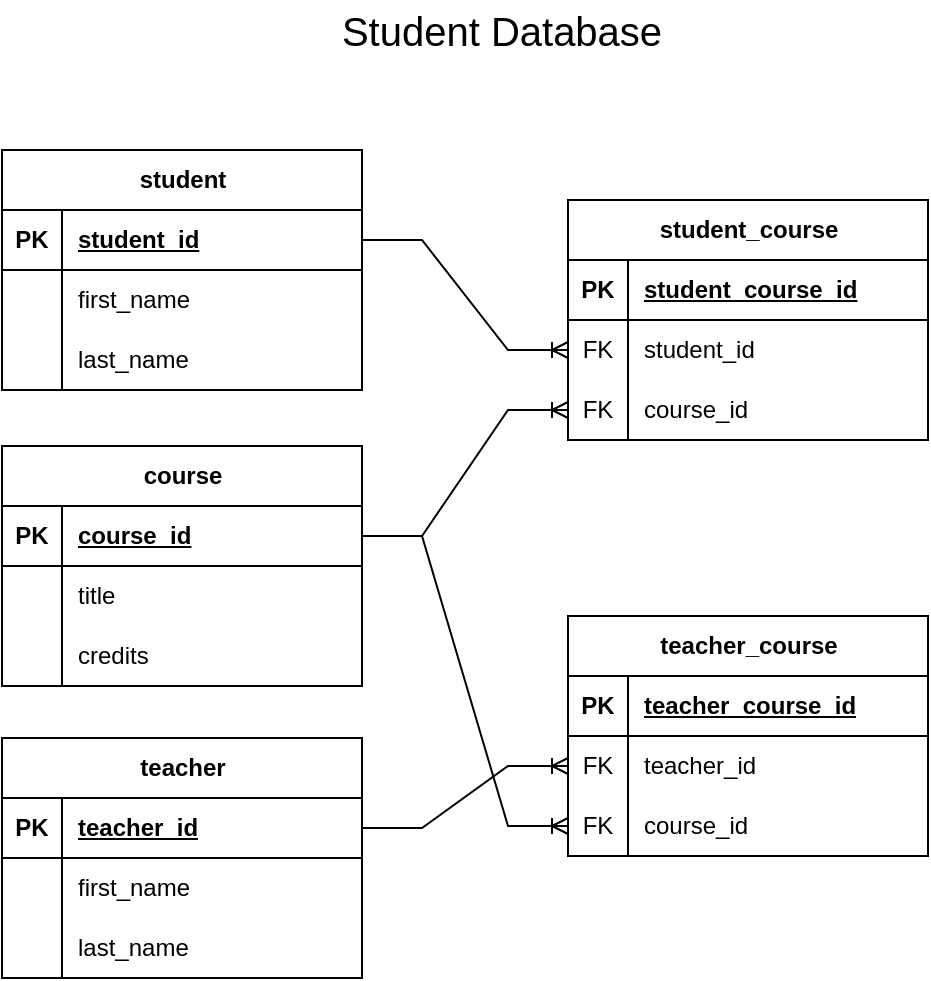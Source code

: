 <mxfile version="24.8.4">
  <diagram name="Page-1" id="oJuRdgLK9kwGgieyh60N">
    <mxGraphModel dx="1101" dy="558" grid="0" gridSize="10" guides="1" tooltips="1" connect="1" arrows="1" fold="1" page="1" pageScale="1" pageWidth="850" pageHeight="1100" math="0" shadow="0">
      <root>
        <mxCell id="0" />
        <mxCell id="1" parent="0" />
        <mxCell id="v5pA_OX_D55De9o9MxzK-1" value="student" style="shape=table;startSize=30;container=1;collapsible=1;childLayout=tableLayout;fixedRows=1;rowLines=0;fontStyle=1;align=center;resizeLast=1;html=1;fillColor=none;" vertex="1" parent="1">
          <mxGeometry x="197" y="101" width="180" height="120" as="geometry" />
        </mxCell>
        <mxCell id="v5pA_OX_D55De9o9MxzK-2" value="" style="shape=tableRow;horizontal=0;startSize=0;swimlaneHead=0;swimlaneBody=0;fillColor=none;collapsible=0;dropTarget=0;points=[[0,0.5],[1,0.5]];portConstraint=eastwest;top=0;left=0;right=0;bottom=1;" vertex="1" parent="v5pA_OX_D55De9o9MxzK-1">
          <mxGeometry y="30" width="180" height="30" as="geometry" />
        </mxCell>
        <mxCell id="v5pA_OX_D55De9o9MxzK-3" value="PK" style="shape=partialRectangle;connectable=0;fillColor=none;top=0;left=0;bottom=0;right=0;fontStyle=1;overflow=hidden;whiteSpace=wrap;html=1;" vertex="1" parent="v5pA_OX_D55De9o9MxzK-2">
          <mxGeometry width="30" height="30" as="geometry">
            <mxRectangle width="30" height="30" as="alternateBounds" />
          </mxGeometry>
        </mxCell>
        <mxCell id="v5pA_OX_D55De9o9MxzK-4" value="student_id" style="shape=partialRectangle;connectable=0;fillColor=none;top=0;left=0;bottom=0;right=0;align=left;spacingLeft=6;fontStyle=5;overflow=hidden;whiteSpace=wrap;html=1;" vertex="1" parent="v5pA_OX_D55De9o9MxzK-2">
          <mxGeometry x="30" width="150" height="30" as="geometry">
            <mxRectangle width="150" height="30" as="alternateBounds" />
          </mxGeometry>
        </mxCell>
        <mxCell id="v5pA_OX_D55De9o9MxzK-5" value="" style="shape=tableRow;horizontal=0;startSize=0;swimlaneHead=0;swimlaneBody=0;fillColor=none;collapsible=0;dropTarget=0;points=[[0,0.5],[1,0.5]];portConstraint=eastwest;top=0;left=0;right=0;bottom=0;" vertex="1" parent="v5pA_OX_D55De9o9MxzK-1">
          <mxGeometry y="60" width="180" height="30" as="geometry" />
        </mxCell>
        <mxCell id="v5pA_OX_D55De9o9MxzK-6" value="" style="shape=partialRectangle;connectable=0;fillColor=none;top=0;left=0;bottom=0;right=0;editable=1;overflow=hidden;whiteSpace=wrap;html=1;" vertex="1" parent="v5pA_OX_D55De9o9MxzK-5">
          <mxGeometry width="30" height="30" as="geometry">
            <mxRectangle width="30" height="30" as="alternateBounds" />
          </mxGeometry>
        </mxCell>
        <mxCell id="v5pA_OX_D55De9o9MxzK-7" value="first_name" style="shape=partialRectangle;connectable=0;fillColor=none;top=0;left=0;bottom=0;right=0;align=left;spacingLeft=6;overflow=hidden;whiteSpace=wrap;html=1;" vertex="1" parent="v5pA_OX_D55De9o9MxzK-5">
          <mxGeometry x="30" width="150" height="30" as="geometry">
            <mxRectangle width="150" height="30" as="alternateBounds" />
          </mxGeometry>
        </mxCell>
        <mxCell id="v5pA_OX_D55De9o9MxzK-8" value="" style="shape=tableRow;horizontal=0;startSize=0;swimlaneHead=0;swimlaneBody=0;fillColor=none;collapsible=0;dropTarget=0;points=[[0,0.5],[1,0.5]];portConstraint=eastwest;top=0;left=0;right=0;bottom=0;" vertex="1" parent="v5pA_OX_D55De9o9MxzK-1">
          <mxGeometry y="90" width="180" height="30" as="geometry" />
        </mxCell>
        <mxCell id="v5pA_OX_D55De9o9MxzK-9" value="" style="shape=partialRectangle;connectable=0;fillColor=none;top=0;left=0;bottom=0;right=0;editable=1;overflow=hidden;whiteSpace=wrap;html=1;" vertex="1" parent="v5pA_OX_D55De9o9MxzK-8">
          <mxGeometry width="30" height="30" as="geometry">
            <mxRectangle width="30" height="30" as="alternateBounds" />
          </mxGeometry>
        </mxCell>
        <mxCell id="v5pA_OX_D55De9o9MxzK-10" value="last_name" style="shape=partialRectangle;connectable=0;fillColor=none;top=0;left=0;bottom=0;right=0;align=left;spacingLeft=6;overflow=hidden;whiteSpace=wrap;html=1;" vertex="1" parent="v5pA_OX_D55De9o9MxzK-8">
          <mxGeometry x="30" width="150" height="30" as="geometry">
            <mxRectangle width="150" height="30" as="alternateBounds" />
          </mxGeometry>
        </mxCell>
        <mxCell id="v5pA_OX_D55De9o9MxzK-14" value="Student Database" style="text;html=1;align=center;verticalAlign=middle;whiteSpace=wrap;rounded=0;fontSize=20;" vertex="1" parent="1">
          <mxGeometry x="357" y="26" width="180" height="30" as="geometry" />
        </mxCell>
        <mxCell id="v5pA_OX_D55De9o9MxzK-15" value="teacher" style="shape=table;startSize=30;container=1;collapsible=1;childLayout=tableLayout;fixedRows=1;rowLines=0;fontStyle=1;align=center;resizeLast=1;html=1;fillColor=none;" vertex="1" parent="1">
          <mxGeometry x="197" y="395" width="180" height="120" as="geometry" />
        </mxCell>
        <mxCell id="v5pA_OX_D55De9o9MxzK-16" value="" style="shape=tableRow;horizontal=0;startSize=0;swimlaneHead=0;swimlaneBody=0;fillColor=none;collapsible=0;dropTarget=0;points=[[0,0.5],[1,0.5]];portConstraint=eastwest;top=0;left=0;right=0;bottom=1;" vertex="1" parent="v5pA_OX_D55De9o9MxzK-15">
          <mxGeometry y="30" width="180" height="30" as="geometry" />
        </mxCell>
        <mxCell id="v5pA_OX_D55De9o9MxzK-17" value="PK" style="shape=partialRectangle;connectable=0;fillColor=none;top=0;left=0;bottom=0;right=0;fontStyle=1;overflow=hidden;whiteSpace=wrap;html=1;" vertex="1" parent="v5pA_OX_D55De9o9MxzK-16">
          <mxGeometry width="30" height="30" as="geometry">
            <mxRectangle width="30" height="30" as="alternateBounds" />
          </mxGeometry>
        </mxCell>
        <mxCell id="v5pA_OX_D55De9o9MxzK-18" value="teacher_id" style="shape=partialRectangle;connectable=0;fillColor=none;top=0;left=0;bottom=0;right=0;align=left;spacingLeft=6;fontStyle=5;overflow=hidden;whiteSpace=wrap;html=1;" vertex="1" parent="v5pA_OX_D55De9o9MxzK-16">
          <mxGeometry x="30" width="150" height="30" as="geometry">
            <mxRectangle width="150" height="30" as="alternateBounds" />
          </mxGeometry>
        </mxCell>
        <mxCell id="v5pA_OX_D55De9o9MxzK-19" value="" style="shape=tableRow;horizontal=0;startSize=0;swimlaneHead=0;swimlaneBody=0;fillColor=none;collapsible=0;dropTarget=0;points=[[0,0.5],[1,0.5]];portConstraint=eastwest;top=0;left=0;right=0;bottom=0;" vertex="1" parent="v5pA_OX_D55De9o9MxzK-15">
          <mxGeometry y="60" width="180" height="30" as="geometry" />
        </mxCell>
        <mxCell id="v5pA_OX_D55De9o9MxzK-20" value="" style="shape=partialRectangle;connectable=0;fillColor=none;top=0;left=0;bottom=0;right=0;editable=1;overflow=hidden;whiteSpace=wrap;html=1;" vertex="1" parent="v5pA_OX_D55De9o9MxzK-19">
          <mxGeometry width="30" height="30" as="geometry">
            <mxRectangle width="30" height="30" as="alternateBounds" />
          </mxGeometry>
        </mxCell>
        <mxCell id="v5pA_OX_D55De9o9MxzK-21" value="first_name" style="shape=partialRectangle;connectable=0;fillColor=none;top=0;left=0;bottom=0;right=0;align=left;spacingLeft=6;overflow=hidden;whiteSpace=wrap;html=1;" vertex="1" parent="v5pA_OX_D55De9o9MxzK-19">
          <mxGeometry x="30" width="150" height="30" as="geometry">
            <mxRectangle width="150" height="30" as="alternateBounds" />
          </mxGeometry>
        </mxCell>
        <mxCell id="v5pA_OX_D55De9o9MxzK-22" value="" style="shape=tableRow;horizontal=0;startSize=0;swimlaneHead=0;swimlaneBody=0;fillColor=none;collapsible=0;dropTarget=0;points=[[0,0.5],[1,0.5]];portConstraint=eastwest;top=0;left=0;right=0;bottom=0;" vertex="1" parent="v5pA_OX_D55De9o9MxzK-15">
          <mxGeometry y="90" width="180" height="30" as="geometry" />
        </mxCell>
        <mxCell id="v5pA_OX_D55De9o9MxzK-23" value="" style="shape=partialRectangle;connectable=0;fillColor=none;top=0;left=0;bottom=0;right=0;editable=1;overflow=hidden;whiteSpace=wrap;html=1;" vertex="1" parent="v5pA_OX_D55De9o9MxzK-22">
          <mxGeometry width="30" height="30" as="geometry">
            <mxRectangle width="30" height="30" as="alternateBounds" />
          </mxGeometry>
        </mxCell>
        <mxCell id="v5pA_OX_D55De9o9MxzK-24" value="last_name" style="shape=partialRectangle;connectable=0;fillColor=none;top=0;left=0;bottom=0;right=0;align=left;spacingLeft=6;overflow=hidden;whiteSpace=wrap;html=1;" vertex="1" parent="v5pA_OX_D55De9o9MxzK-22">
          <mxGeometry x="30" width="150" height="30" as="geometry">
            <mxRectangle width="150" height="30" as="alternateBounds" />
          </mxGeometry>
        </mxCell>
        <mxCell id="v5pA_OX_D55De9o9MxzK-28" value="course" style="shape=table;startSize=30;container=1;collapsible=1;childLayout=tableLayout;fixedRows=1;rowLines=0;fontStyle=1;align=center;resizeLast=1;html=1;fillColor=none;" vertex="1" parent="1">
          <mxGeometry x="197" y="249" width="180" height="120" as="geometry" />
        </mxCell>
        <mxCell id="v5pA_OX_D55De9o9MxzK-29" value="" style="shape=tableRow;horizontal=0;startSize=0;swimlaneHead=0;swimlaneBody=0;fillColor=none;collapsible=0;dropTarget=0;points=[[0,0.5],[1,0.5]];portConstraint=eastwest;top=0;left=0;right=0;bottom=1;" vertex="1" parent="v5pA_OX_D55De9o9MxzK-28">
          <mxGeometry y="30" width="180" height="30" as="geometry" />
        </mxCell>
        <mxCell id="v5pA_OX_D55De9o9MxzK-30" value="PK" style="shape=partialRectangle;connectable=0;fillColor=none;top=0;left=0;bottom=0;right=0;fontStyle=1;overflow=hidden;whiteSpace=wrap;html=1;" vertex="1" parent="v5pA_OX_D55De9o9MxzK-29">
          <mxGeometry width="30" height="30" as="geometry">
            <mxRectangle width="30" height="30" as="alternateBounds" />
          </mxGeometry>
        </mxCell>
        <mxCell id="v5pA_OX_D55De9o9MxzK-31" value="course_id" style="shape=partialRectangle;connectable=0;fillColor=none;top=0;left=0;bottom=0;right=0;align=left;spacingLeft=6;fontStyle=5;overflow=hidden;whiteSpace=wrap;html=1;" vertex="1" parent="v5pA_OX_D55De9o9MxzK-29">
          <mxGeometry x="30" width="150" height="30" as="geometry">
            <mxRectangle width="150" height="30" as="alternateBounds" />
          </mxGeometry>
        </mxCell>
        <mxCell id="v5pA_OX_D55De9o9MxzK-32" value="" style="shape=tableRow;horizontal=0;startSize=0;swimlaneHead=0;swimlaneBody=0;fillColor=none;collapsible=0;dropTarget=0;points=[[0,0.5],[1,0.5]];portConstraint=eastwest;top=0;left=0;right=0;bottom=0;" vertex="1" parent="v5pA_OX_D55De9o9MxzK-28">
          <mxGeometry y="60" width="180" height="30" as="geometry" />
        </mxCell>
        <mxCell id="v5pA_OX_D55De9o9MxzK-33" value="" style="shape=partialRectangle;connectable=0;fillColor=none;top=0;left=0;bottom=0;right=0;editable=1;overflow=hidden;whiteSpace=wrap;html=1;" vertex="1" parent="v5pA_OX_D55De9o9MxzK-32">
          <mxGeometry width="30" height="30" as="geometry">
            <mxRectangle width="30" height="30" as="alternateBounds" />
          </mxGeometry>
        </mxCell>
        <mxCell id="v5pA_OX_D55De9o9MxzK-34" value="title" style="shape=partialRectangle;connectable=0;fillColor=none;top=0;left=0;bottom=0;right=0;align=left;spacingLeft=6;overflow=hidden;whiteSpace=wrap;html=1;" vertex="1" parent="v5pA_OX_D55De9o9MxzK-32">
          <mxGeometry x="30" width="150" height="30" as="geometry">
            <mxRectangle width="150" height="30" as="alternateBounds" />
          </mxGeometry>
        </mxCell>
        <mxCell id="v5pA_OX_D55De9o9MxzK-35" value="" style="shape=tableRow;horizontal=0;startSize=0;swimlaneHead=0;swimlaneBody=0;fillColor=none;collapsible=0;dropTarget=0;points=[[0,0.5],[1,0.5]];portConstraint=eastwest;top=0;left=0;right=0;bottom=0;" vertex="1" parent="v5pA_OX_D55De9o9MxzK-28">
          <mxGeometry y="90" width="180" height="30" as="geometry" />
        </mxCell>
        <mxCell id="v5pA_OX_D55De9o9MxzK-36" value="" style="shape=partialRectangle;connectable=0;fillColor=none;top=0;left=0;bottom=0;right=0;editable=1;overflow=hidden;whiteSpace=wrap;html=1;" vertex="1" parent="v5pA_OX_D55De9o9MxzK-35">
          <mxGeometry width="30" height="30" as="geometry">
            <mxRectangle width="30" height="30" as="alternateBounds" />
          </mxGeometry>
        </mxCell>
        <mxCell id="v5pA_OX_D55De9o9MxzK-37" value="credits" style="shape=partialRectangle;connectable=0;fillColor=none;top=0;left=0;bottom=0;right=0;align=left;spacingLeft=6;overflow=hidden;whiteSpace=wrap;html=1;" vertex="1" parent="v5pA_OX_D55De9o9MxzK-35">
          <mxGeometry x="30" width="150" height="30" as="geometry">
            <mxRectangle width="150" height="30" as="alternateBounds" />
          </mxGeometry>
        </mxCell>
        <mxCell id="v5pA_OX_D55De9o9MxzK-41" value="student_course" style="shape=table;startSize=30;container=1;collapsible=1;childLayout=tableLayout;fixedRows=1;rowLines=0;fontStyle=1;align=center;resizeLast=1;html=1;fillColor=none;" vertex="1" parent="1">
          <mxGeometry x="480" y="126" width="180" height="120" as="geometry" />
        </mxCell>
        <mxCell id="v5pA_OX_D55De9o9MxzK-42" value="" style="shape=tableRow;horizontal=0;startSize=0;swimlaneHead=0;swimlaneBody=0;fillColor=none;collapsible=0;dropTarget=0;points=[[0,0.5],[1,0.5]];portConstraint=eastwest;top=0;left=0;right=0;bottom=1;" vertex="1" parent="v5pA_OX_D55De9o9MxzK-41">
          <mxGeometry y="30" width="180" height="30" as="geometry" />
        </mxCell>
        <mxCell id="v5pA_OX_D55De9o9MxzK-43" value="PK" style="shape=partialRectangle;connectable=0;fillColor=none;top=0;left=0;bottom=0;right=0;fontStyle=1;overflow=hidden;whiteSpace=wrap;html=1;" vertex="1" parent="v5pA_OX_D55De9o9MxzK-42">
          <mxGeometry width="30" height="30" as="geometry">
            <mxRectangle width="30" height="30" as="alternateBounds" />
          </mxGeometry>
        </mxCell>
        <mxCell id="v5pA_OX_D55De9o9MxzK-44" value="student_course_id" style="shape=partialRectangle;connectable=0;fillColor=none;top=0;left=0;bottom=0;right=0;align=left;spacingLeft=6;fontStyle=5;overflow=hidden;whiteSpace=wrap;html=1;" vertex="1" parent="v5pA_OX_D55De9o9MxzK-42">
          <mxGeometry x="30" width="150" height="30" as="geometry">
            <mxRectangle width="150" height="30" as="alternateBounds" />
          </mxGeometry>
        </mxCell>
        <mxCell id="v5pA_OX_D55De9o9MxzK-45" value="" style="shape=tableRow;horizontal=0;startSize=0;swimlaneHead=0;swimlaneBody=0;fillColor=none;collapsible=0;dropTarget=0;points=[[0,0.5],[1,0.5]];portConstraint=eastwest;top=0;left=0;right=0;bottom=0;" vertex="1" parent="v5pA_OX_D55De9o9MxzK-41">
          <mxGeometry y="60" width="180" height="30" as="geometry" />
        </mxCell>
        <mxCell id="v5pA_OX_D55De9o9MxzK-46" value="FK" style="shape=partialRectangle;connectable=0;fillColor=none;top=0;left=0;bottom=0;right=0;editable=1;overflow=hidden;whiteSpace=wrap;html=1;" vertex="1" parent="v5pA_OX_D55De9o9MxzK-45">
          <mxGeometry width="30" height="30" as="geometry">
            <mxRectangle width="30" height="30" as="alternateBounds" />
          </mxGeometry>
        </mxCell>
        <mxCell id="v5pA_OX_D55De9o9MxzK-47" value="student_id" style="shape=partialRectangle;connectable=0;fillColor=none;top=0;left=0;bottom=0;right=0;align=left;spacingLeft=6;overflow=hidden;whiteSpace=wrap;html=1;" vertex="1" parent="v5pA_OX_D55De9o9MxzK-45">
          <mxGeometry x="30" width="150" height="30" as="geometry">
            <mxRectangle width="150" height="30" as="alternateBounds" />
          </mxGeometry>
        </mxCell>
        <mxCell id="v5pA_OX_D55De9o9MxzK-48" value="" style="shape=tableRow;horizontal=0;startSize=0;swimlaneHead=0;swimlaneBody=0;fillColor=none;collapsible=0;dropTarget=0;points=[[0,0.5],[1,0.5]];portConstraint=eastwest;top=0;left=0;right=0;bottom=0;" vertex="1" parent="v5pA_OX_D55De9o9MxzK-41">
          <mxGeometry y="90" width="180" height="30" as="geometry" />
        </mxCell>
        <mxCell id="v5pA_OX_D55De9o9MxzK-49" value="FK" style="shape=partialRectangle;connectable=0;fillColor=none;top=0;left=0;bottom=0;right=0;editable=1;overflow=hidden;whiteSpace=wrap;html=1;" vertex="1" parent="v5pA_OX_D55De9o9MxzK-48">
          <mxGeometry width="30" height="30" as="geometry">
            <mxRectangle width="30" height="30" as="alternateBounds" />
          </mxGeometry>
        </mxCell>
        <mxCell id="v5pA_OX_D55De9o9MxzK-50" value="course_id" style="shape=partialRectangle;connectable=0;fillColor=none;top=0;left=0;bottom=0;right=0;align=left;spacingLeft=6;overflow=hidden;whiteSpace=wrap;html=1;" vertex="1" parent="v5pA_OX_D55De9o9MxzK-48">
          <mxGeometry x="30" width="150" height="30" as="geometry">
            <mxRectangle width="150" height="30" as="alternateBounds" />
          </mxGeometry>
        </mxCell>
        <mxCell id="v5pA_OX_D55De9o9MxzK-54" value="teacher_course" style="shape=table;startSize=30;container=1;collapsible=1;childLayout=tableLayout;fixedRows=1;rowLines=0;fontStyle=1;align=center;resizeLast=1;html=1;fillColor=none;" vertex="1" parent="1">
          <mxGeometry x="480" y="334" width="180" height="120" as="geometry" />
        </mxCell>
        <mxCell id="v5pA_OX_D55De9o9MxzK-55" value="" style="shape=tableRow;horizontal=0;startSize=0;swimlaneHead=0;swimlaneBody=0;fillColor=none;collapsible=0;dropTarget=0;points=[[0,0.5],[1,0.5]];portConstraint=eastwest;top=0;left=0;right=0;bottom=1;" vertex="1" parent="v5pA_OX_D55De9o9MxzK-54">
          <mxGeometry y="30" width="180" height="30" as="geometry" />
        </mxCell>
        <mxCell id="v5pA_OX_D55De9o9MxzK-56" value="PK" style="shape=partialRectangle;connectable=0;fillColor=none;top=0;left=0;bottom=0;right=0;fontStyle=1;overflow=hidden;whiteSpace=wrap;html=1;" vertex="1" parent="v5pA_OX_D55De9o9MxzK-55">
          <mxGeometry width="30" height="30" as="geometry">
            <mxRectangle width="30" height="30" as="alternateBounds" />
          </mxGeometry>
        </mxCell>
        <mxCell id="v5pA_OX_D55De9o9MxzK-57" value="teacher_course_id" style="shape=partialRectangle;connectable=0;fillColor=none;top=0;left=0;bottom=0;right=0;align=left;spacingLeft=6;fontStyle=5;overflow=hidden;whiteSpace=wrap;html=1;" vertex="1" parent="v5pA_OX_D55De9o9MxzK-55">
          <mxGeometry x="30" width="150" height="30" as="geometry">
            <mxRectangle width="150" height="30" as="alternateBounds" />
          </mxGeometry>
        </mxCell>
        <mxCell id="v5pA_OX_D55De9o9MxzK-58" value="" style="shape=tableRow;horizontal=0;startSize=0;swimlaneHead=0;swimlaneBody=0;fillColor=none;collapsible=0;dropTarget=0;points=[[0,0.5],[1,0.5]];portConstraint=eastwest;top=0;left=0;right=0;bottom=0;" vertex="1" parent="v5pA_OX_D55De9o9MxzK-54">
          <mxGeometry y="60" width="180" height="30" as="geometry" />
        </mxCell>
        <mxCell id="v5pA_OX_D55De9o9MxzK-59" value="FK" style="shape=partialRectangle;connectable=0;fillColor=none;top=0;left=0;bottom=0;right=0;editable=1;overflow=hidden;whiteSpace=wrap;html=1;" vertex="1" parent="v5pA_OX_D55De9o9MxzK-58">
          <mxGeometry width="30" height="30" as="geometry">
            <mxRectangle width="30" height="30" as="alternateBounds" />
          </mxGeometry>
        </mxCell>
        <mxCell id="v5pA_OX_D55De9o9MxzK-60" value="teacher_id" style="shape=partialRectangle;connectable=0;fillColor=none;top=0;left=0;bottom=0;right=0;align=left;spacingLeft=6;overflow=hidden;whiteSpace=wrap;html=1;" vertex="1" parent="v5pA_OX_D55De9o9MxzK-58">
          <mxGeometry x="30" width="150" height="30" as="geometry">
            <mxRectangle width="150" height="30" as="alternateBounds" />
          </mxGeometry>
        </mxCell>
        <mxCell id="v5pA_OX_D55De9o9MxzK-61" value="" style="shape=tableRow;horizontal=0;startSize=0;swimlaneHead=0;swimlaneBody=0;fillColor=none;collapsible=0;dropTarget=0;points=[[0,0.5],[1,0.5]];portConstraint=eastwest;top=0;left=0;right=0;bottom=0;" vertex="1" parent="v5pA_OX_D55De9o9MxzK-54">
          <mxGeometry y="90" width="180" height="30" as="geometry" />
        </mxCell>
        <mxCell id="v5pA_OX_D55De9o9MxzK-62" value="FK" style="shape=partialRectangle;connectable=0;fillColor=none;top=0;left=0;bottom=0;right=0;editable=1;overflow=hidden;whiteSpace=wrap;html=1;" vertex="1" parent="v5pA_OX_D55De9o9MxzK-61">
          <mxGeometry width="30" height="30" as="geometry">
            <mxRectangle width="30" height="30" as="alternateBounds" />
          </mxGeometry>
        </mxCell>
        <mxCell id="v5pA_OX_D55De9o9MxzK-63" value="course_id" style="shape=partialRectangle;connectable=0;fillColor=none;top=0;left=0;bottom=0;right=0;align=left;spacingLeft=6;overflow=hidden;whiteSpace=wrap;html=1;" vertex="1" parent="v5pA_OX_D55De9o9MxzK-61">
          <mxGeometry x="30" width="150" height="30" as="geometry">
            <mxRectangle width="150" height="30" as="alternateBounds" />
          </mxGeometry>
        </mxCell>
        <mxCell id="v5pA_OX_D55De9o9MxzK-67" value="" style="edgeStyle=entityRelationEdgeStyle;fontSize=12;html=1;endArrow=ERoneToMany;rounded=0;exitX=1;exitY=0.5;exitDx=0;exitDy=0;entryX=0;entryY=0.5;entryDx=0;entryDy=0;" edge="1" parent="1" source="v5pA_OX_D55De9o9MxzK-2" target="v5pA_OX_D55De9o9MxzK-45">
          <mxGeometry width="100" height="100" relative="1" as="geometry">
            <mxPoint x="394" y="218" as="sourcePoint" />
            <mxPoint x="494" y="118" as="targetPoint" />
            <Array as="points">
              <mxPoint x="293" y="-17" />
            </Array>
          </mxGeometry>
        </mxCell>
        <mxCell id="v5pA_OX_D55De9o9MxzK-68" value="" style="edgeStyle=entityRelationEdgeStyle;fontSize=12;html=1;endArrow=ERoneToMany;rounded=0;exitX=1;exitY=0.5;exitDx=0;exitDy=0;entryX=0;entryY=0.5;entryDx=0;entryDy=0;" edge="1" parent="1" source="v5pA_OX_D55De9o9MxzK-29" target="v5pA_OX_D55De9o9MxzK-48">
          <mxGeometry width="100" height="100" relative="1" as="geometry">
            <mxPoint x="394" y="346" as="sourcePoint" />
            <mxPoint x="494" y="246" as="targetPoint" />
          </mxGeometry>
        </mxCell>
        <mxCell id="v5pA_OX_D55De9o9MxzK-69" value="" style="edgeStyle=entityRelationEdgeStyle;fontSize=12;html=1;endArrow=ERoneToMany;rounded=0;entryX=0;entryY=0.5;entryDx=0;entryDy=0;exitX=1;exitY=0.5;exitDx=0;exitDy=0;" edge="1" parent="1" source="v5pA_OX_D55De9o9MxzK-16" target="v5pA_OX_D55De9o9MxzK-58">
          <mxGeometry width="100" height="100" relative="1" as="geometry">
            <mxPoint x="542" y="398" as="sourcePoint" />
            <mxPoint x="642" y="298" as="targetPoint" />
          </mxGeometry>
        </mxCell>
        <mxCell id="v5pA_OX_D55De9o9MxzK-70" value="" style="edgeStyle=entityRelationEdgeStyle;fontSize=12;html=1;endArrow=ERoneToMany;rounded=0;exitX=1;exitY=0.5;exitDx=0;exitDy=0;entryX=0;entryY=0.5;entryDx=0;entryDy=0;" edge="1" parent="1" source="v5pA_OX_D55De9o9MxzK-29" target="v5pA_OX_D55De9o9MxzK-61">
          <mxGeometry width="100" height="100" relative="1" as="geometry">
            <mxPoint x="435" y="355" as="sourcePoint" />
            <mxPoint x="535" y="255" as="targetPoint" />
          </mxGeometry>
        </mxCell>
      </root>
    </mxGraphModel>
  </diagram>
</mxfile>
